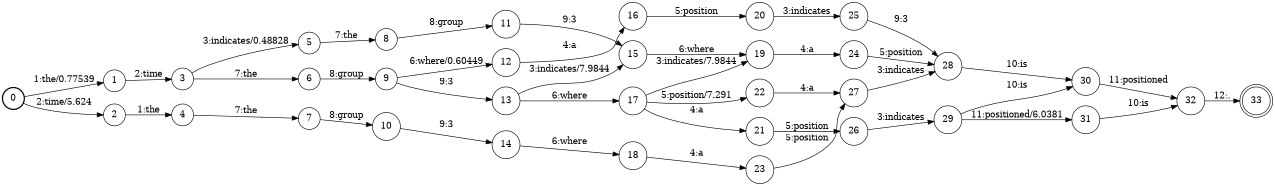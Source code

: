 digraph FST {
rankdir = LR;
size = "8.5,11";
label = "";
center = 1;
orientation = Portrait;
ranksep = "0.4";
nodesep = "0.25";
0 [label = "0", shape = circle, style = bold, fontsize = 14]
	0 -> 1 [label = "1:the/0.77539", fontsize = 14];
	0 -> 2 [label = "2:time/5.624", fontsize = 14];
1 [label = "1", shape = circle, style = solid, fontsize = 14]
	1 -> 3 [label = "2:time", fontsize = 14];
2 [label = "2", shape = circle, style = solid, fontsize = 14]
	2 -> 4 [label = "1:the", fontsize = 14];
3 [label = "3", shape = circle, style = solid, fontsize = 14]
	3 -> 6 [label = "7:the", fontsize = 14];
	3 -> 5 [label = "3:indicates/0.48828", fontsize = 14];
4 [label = "4", shape = circle, style = solid, fontsize = 14]
	4 -> 7 [label = "7:the", fontsize = 14];
5 [label = "5", shape = circle, style = solid, fontsize = 14]
	5 -> 8 [label = "7:the", fontsize = 14];
6 [label = "6", shape = circle, style = solid, fontsize = 14]
	6 -> 9 [label = "8:group", fontsize = 14];
7 [label = "7", shape = circle, style = solid, fontsize = 14]
	7 -> 10 [label = "8:group", fontsize = 14];
8 [label = "8", shape = circle, style = solid, fontsize = 14]
	8 -> 11 [label = "8:group", fontsize = 14];
9 [label = "9", shape = circle, style = solid, fontsize = 14]
	9 -> 12 [label = "6:where/0.60449", fontsize = 14];
	9 -> 13 [label = "9:3", fontsize = 14];
10 [label = "10", shape = circle, style = solid, fontsize = 14]
	10 -> 14 [label = "9:3", fontsize = 14];
11 [label = "11", shape = circle, style = solid, fontsize = 14]
	11 -> 15 [label = "9:3", fontsize = 14];
12 [label = "12", shape = circle, style = solid, fontsize = 14]
	12 -> 16 [label = "4:a", fontsize = 14];
13 [label = "13", shape = circle, style = solid, fontsize = 14]
	13 -> 15 [label = "3:indicates/7.9844", fontsize = 14];
	13 -> 17 [label = "6:where", fontsize = 14];
14 [label = "14", shape = circle, style = solid, fontsize = 14]
	14 -> 18 [label = "6:where", fontsize = 14];
15 [label = "15", shape = circle, style = solid, fontsize = 14]
	15 -> 19 [label = "6:where", fontsize = 14];
16 [label = "16", shape = circle, style = solid, fontsize = 14]
	16 -> 20 [label = "5:position", fontsize = 14];
17 [label = "17", shape = circle, style = solid, fontsize = 14]
	17 -> 19 [label = "3:indicates/7.9844", fontsize = 14];
	17 -> 21 [label = "4:a", fontsize = 14];
	17 -> 22 [label = "5:position/7.291", fontsize = 14];
18 [label = "18", shape = circle, style = solid, fontsize = 14]
	18 -> 23 [label = "4:a", fontsize = 14];
19 [label = "19", shape = circle, style = solid, fontsize = 14]
	19 -> 24 [label = "4:a", fontsize = 14];
20 [label = "20", shape = circle, style = solid, fontsize = 14]
	20 -> 25 [label = "3:indicates", fontsize = 14];
21 [label = "21", shape = circle, style = solid, fontsize = 14]
	21 -> 26 [label = "5:position", fontsize = 14];
22 [label = "22", shape = circle, style = solid, fontsize = 14]
	22 -> 27 [label = "4:a", fontsize = 14];
23 [label = "23", shape = circle, style = solid, fontsize = 14]
	23 -> 27 [label = "5:position", fontsize = 14];
24 [label = "24", shape = circle, style = solid, fontsize = 14]
	24 -> 28 [label = "5:position", fontsize = 14];
25 [label = "25", shape = circle, style = solid, fontsize = 14]
	25 -> 28 [label = "9:3", fontsize = 14];
26 [label = "26", shape = circle, style = solid, fontsize = 14]
	26 -> 29 [label = "3:indicates", fontsize = 14];
27 [label = "27", shape = circle, style = solid, fontsize = 14]
	27 -> 28 [label = "3:indicates", fontsize = 14];
28 [label = "28", shape = circle, style = solid, fontsize = 14]
	28 -> 30 [label = "10:is", fontsize = 14];
29 [label = "29", shape = circle, style = solid, fontsize = 14]
	29 -> 30 [label = "10:is", fontsize = 14];
	29 -> 31 [label = "11:positioned/6.0381", fontsize = 14];
30 [label = "30", shape = circle, style = solid, fontsize = 14]
	30 -> 32 [label = "11:positioned", fontsize = 14];
31 [label = "31", shape = circle, style = solid, fontsize = 14]
	31 -> 32 [label = "10:is", fontsize = 14];
32 [label = "32", shape = circle, style = solid, fontsize = 14]
	32 -> 33 [label = "12:.", fontsize = 14];
33 [label = "33", shape = doublecircle, style = solid, fontsize = 14]
}
